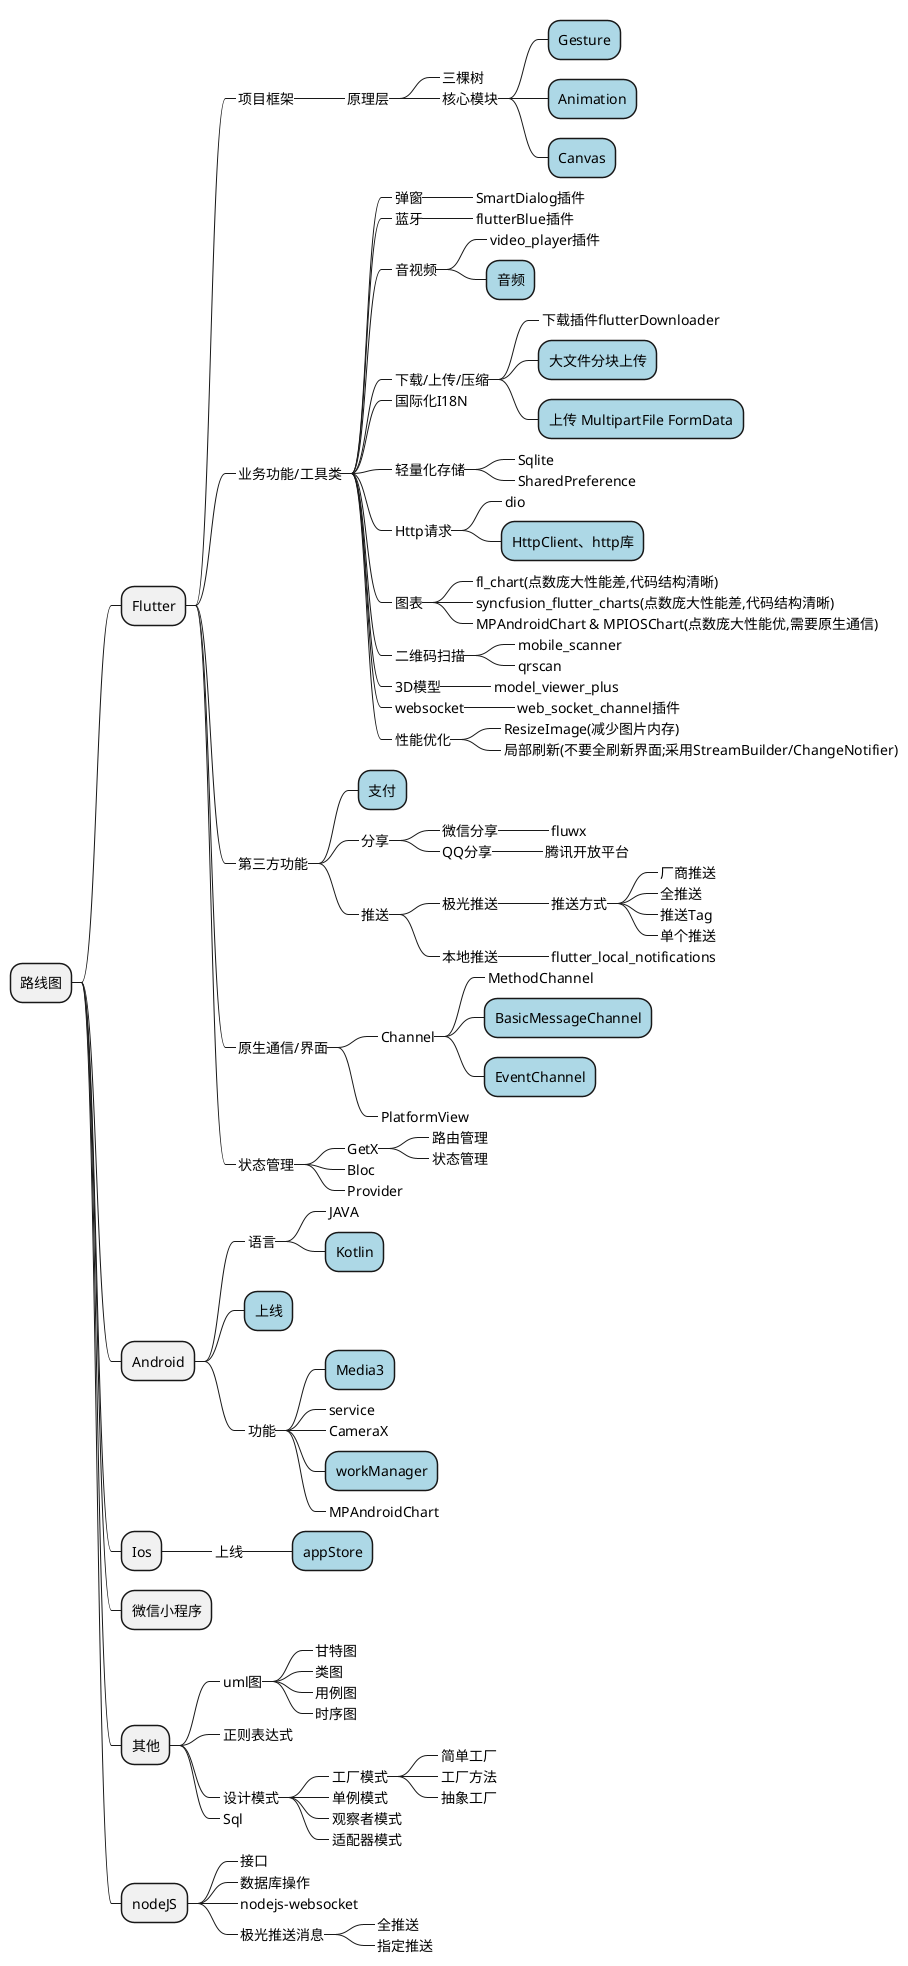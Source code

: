 @startmindmap
* 路线图

** Flutter
***_ 项目框架
****_ 原理层
*****_ 三棵树
*****_ 核心模块
******[#lightblue] Gesture
******[#lightblue] Animation
******[#lightblue] Canvas

***_ 业务功能/工具类
****_ 弹窗
*****_ SmartDialog插件
****_ 蓝牙
*****_ flutterBlue插件
****_ 音视频
*****_ video_player插件
*****[#lightblue] 音频
****_ 下载/上传/压缩
*****_ 下载插件flutterDownloader
*****[#lightblue] 大文件分块上传
*****[#lightblue] 上传 MultipartFile FormData
****_ 国际化I18N
****_ 轻量化存储
*****_ Sqlite
*****_ SharedPreference
****_ Http请求
*****_ dio
*****[#lightblue] HttpClient、http库
****_ 图表
*****_ fl_chart(点数庞大性能差,代码结构清晰)
*****_ syncfusion_flutter_charts(点数庞大性能差,代码结构清晰)
*****_ MPAndroidChart & MPIOSChart(点数庞大性能优,需要原生通信)
****_ 二维码扫描
*****_ mobile_scanner
*****_ qrscan
****_ 3D模型
*****_ model_viewer_plus
****_ websocket
*****_ web_socket_channel插件
****_ 性能优化
*****_ ResizeImage(减少图片内存)
*****_ 局部刷新(不要全刷新界面;采用StreamBuilder/ChangeNotifier)

***_ 第三方功能
****[#lightblue] 支付
****_ 分享
*****_ 微信分享
******_ fluwx
*****_ QQ分享
******_ 腾讯开放平台
****_ 推送
*****_ 极光推送
******_ 推送方式
*******_ 厂商推送
*******_ 全推送
*******_ 推送Tag
*******_ 单个推送
*****_ 本地推送
******_ flutter_local_notifications

***_ 原生通信/界面
****_ Channel
*****_ MethodChannel
*****[#lightblue] BasicMessageChannel
*****[#lightblue] EventChannel

****_ PlatformView

***_ 状态管理
****_ GetX
*****_ 路由管理
*****_ 状态管理
****_ Bloc
****_ Provider

** Android
***_ 语言
****_ JAVA
****[#lightblue] Kotlin
***[#lightblue] 上线
***_ 功能
****[#lightblue] Media3
****_ service
****_ CameraX
****[#lightblue] workManager
****_ MPAndroidChart

** Ios
***_ 上线
****[#lightblue] appStore

** 微信小程序

** 其他
***_ uml图
****_ 甘特图
****_ 类图
****_ 用例图
****_ 时序图
***_ 正则表达式
***_ 设计模式
****_ 工厂模式
*****_ 简单工厂
*****_ 工厂方法
*****_ 抽象工厂
****_ 单例模式
****_ 观察者模式
****_ 适配器模式

***_ Sql

** nodeJS
***_ 接口
***_ 数据库操作
***_ nodejs-websocket
***_ 极光推送消息
****_ 全推送
****_ 指定推送
@endmindmap